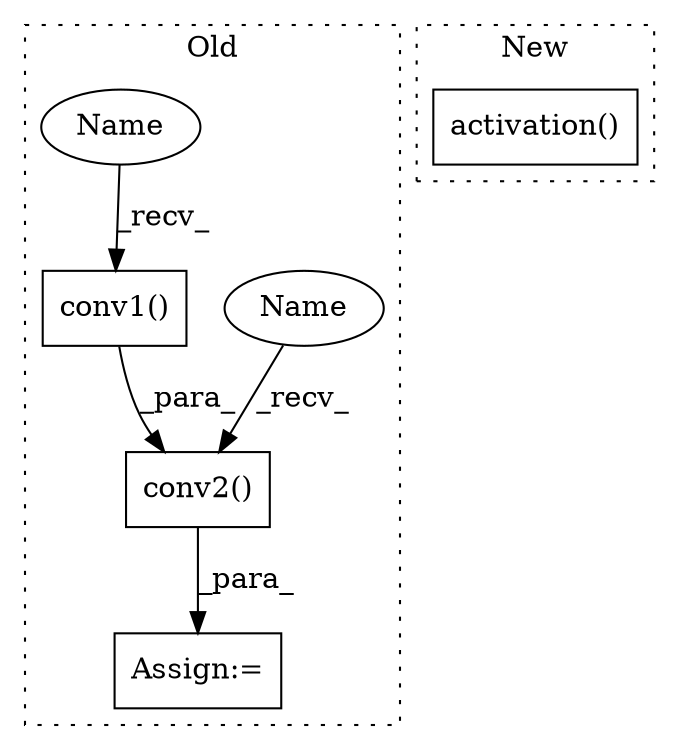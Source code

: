 digraph G {
subgraph cluster0 {
1 [label="conv1()" a="75" s="2067,2079" l="11,1" shape="box"];
3 [label="conv2()" a="75" s="2104,2116" l="11,1" shape="box"];
4 [label="Assign:=" a="68" s="2091" l="3" shape="box"];
5 [label="Name" a="87" s="2104" l="4" shape="ellipse"];
6 [label="Name" a="87" s="2067" l="4" shape="ellipse"];
label = "Old";
style="dotted";
}
subgraph cluster1 {
2 [label="activation()" a="75" s="1551,1568" l="16,1" shape="box"];
label = "New";
style="dotted";
}
1 -> 3 [label="_para_"];
3 -> 4 [label="_para_"];
5 -> 3 [label="_recv_"];
6 -> 1 [label="_recv_"];
}